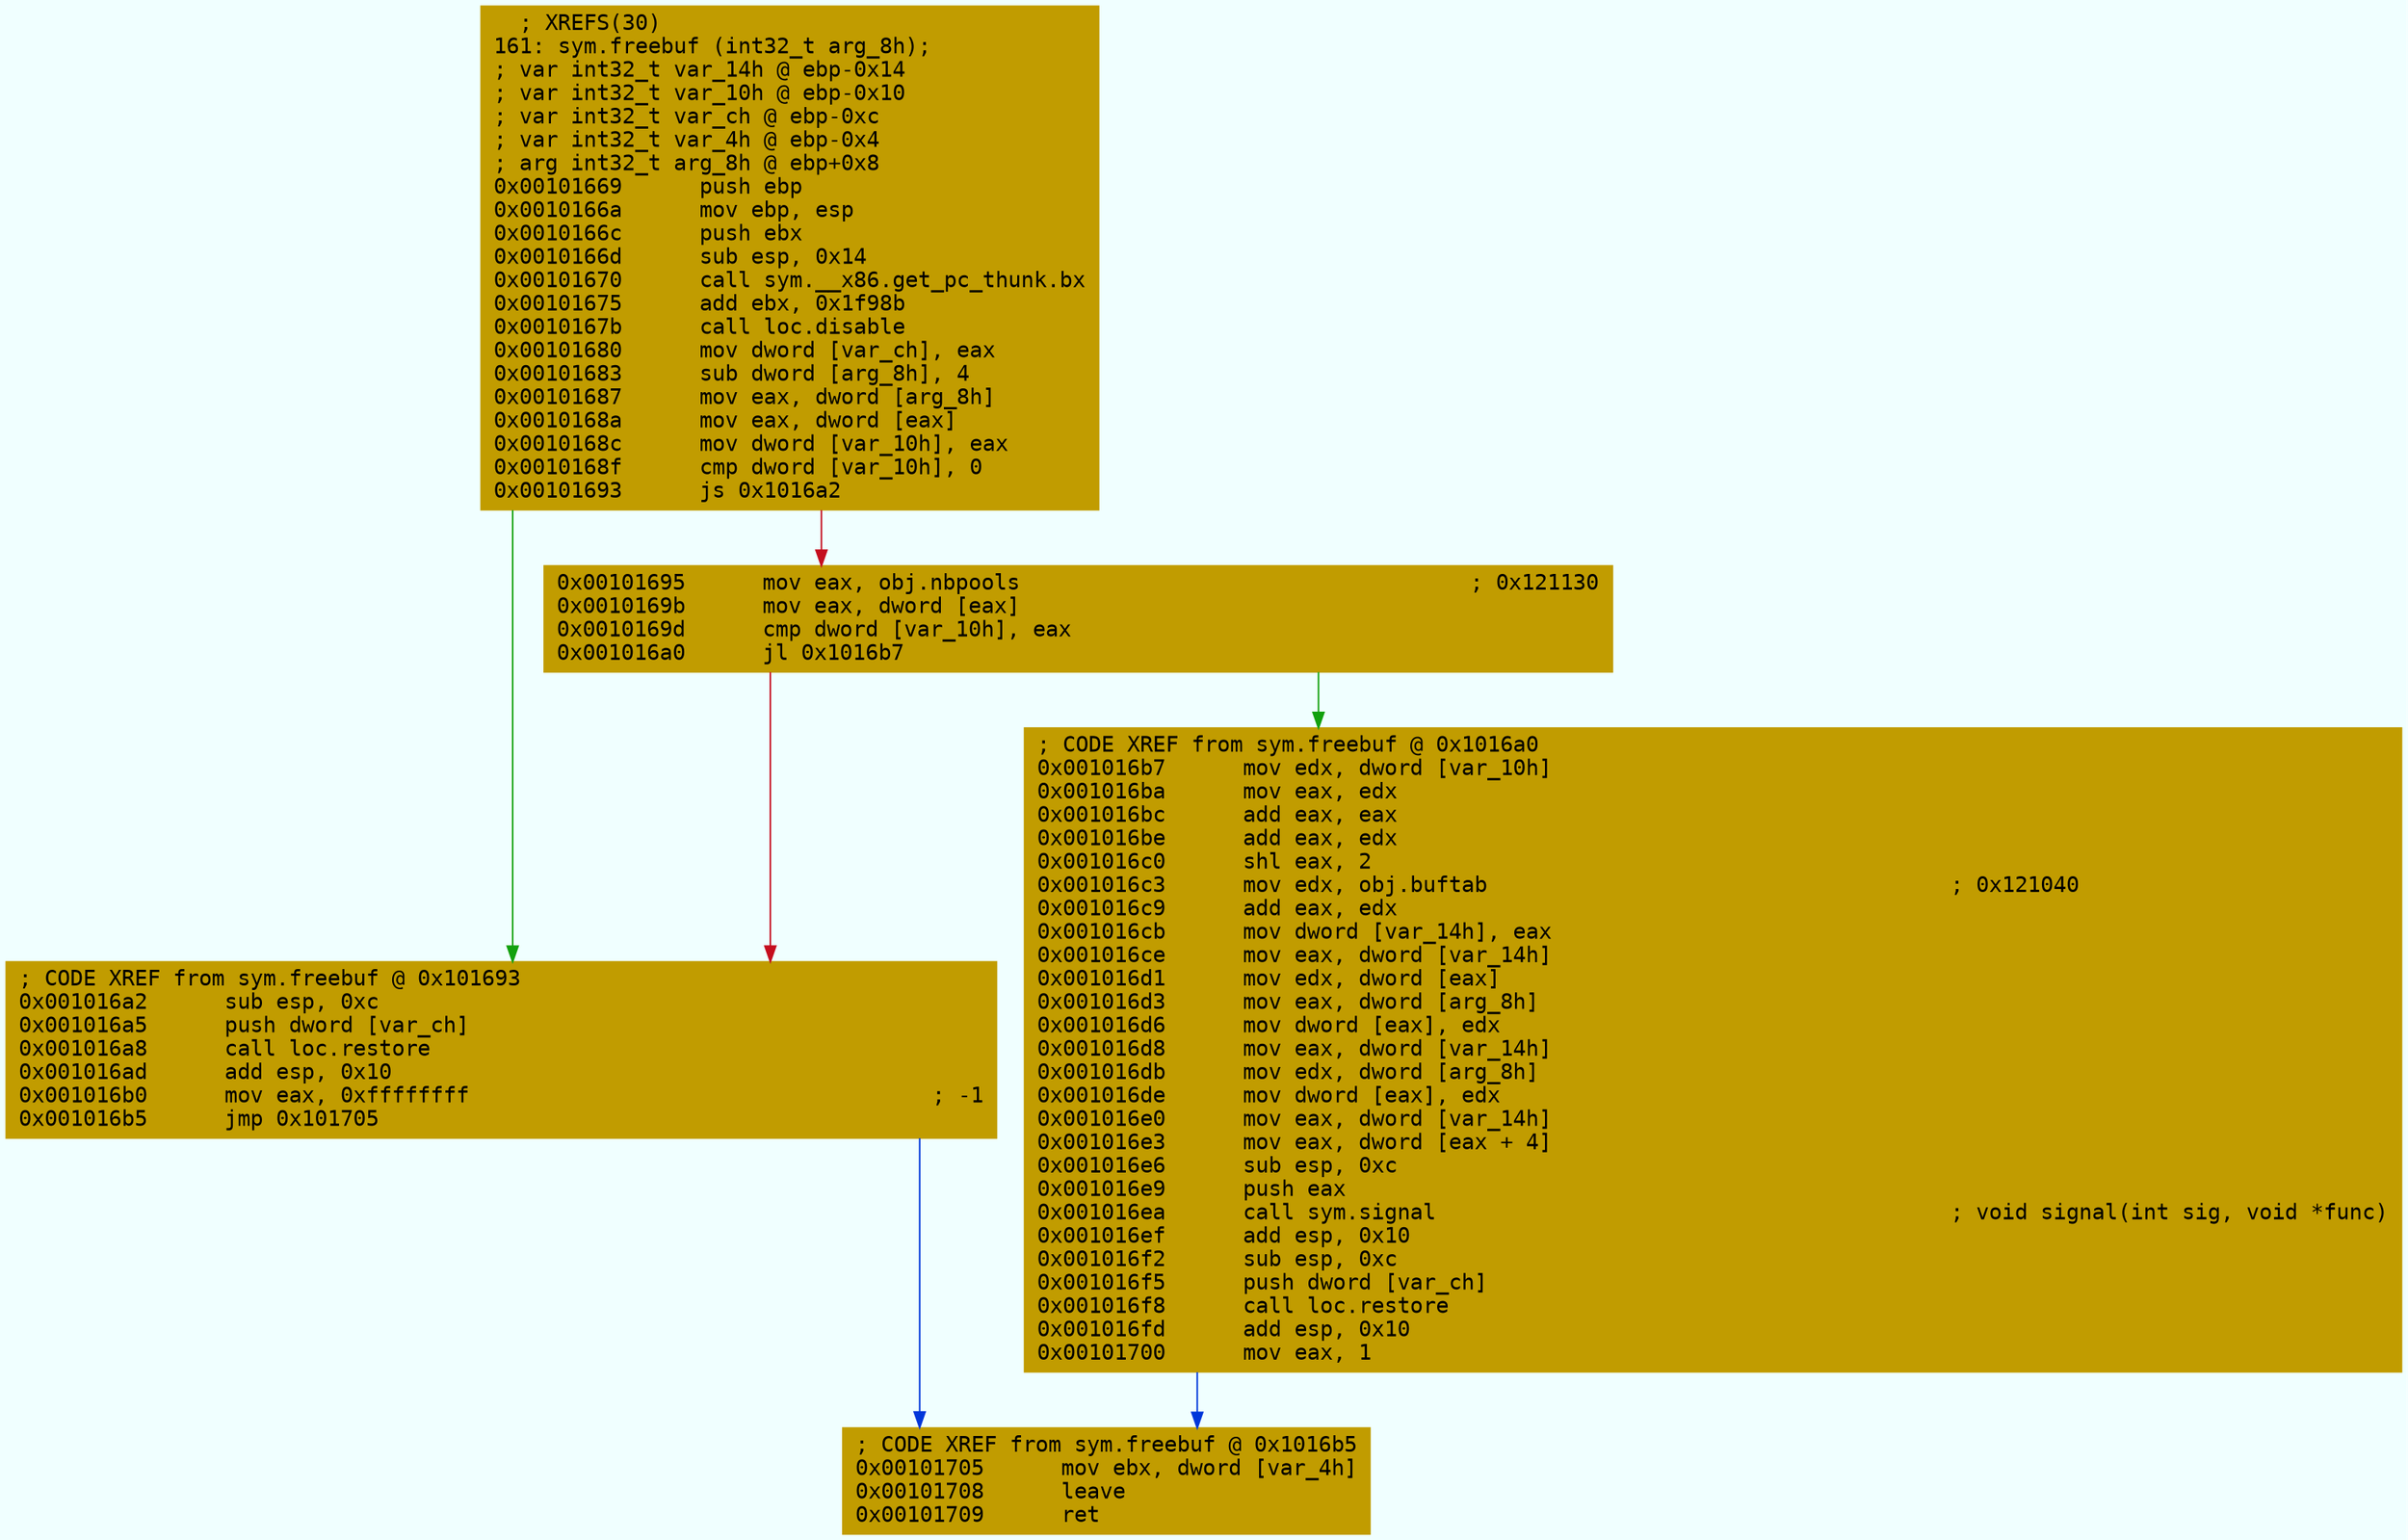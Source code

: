 digraph code {
	graph [bgcolor=azure fontsize=8 fontname="Courier" splines="ortho"];
	node [fillcolor=gray style=filled shape=box];
	edge [arrowhead="normal"];
	"0x00101669" [URL="sym.freebuf/0x00101669", fillcolor="#c19c00",color="#c19c00", fontname="Courier",label="  ; XREFS(30)\l161: sym.freebuf (int32_t arg_8h);\l; var int32_t var_14h @ ebp-0x14\l; var int32_t var_10h @ ebp-0x10\l; var int32_t var_ch @ ebp-0xc\l; var int32_t var_4h @ ebp-0x4\l; arg int32_t arg_8h @ ebp+0x8\l0x00101669      push ebp\l0x0010166a      mov ebp, esp\l0x0010166c      push ebx\l0x0010166d      sub esp, 0x14\l0x00101670      call sym.__x86.get_pc_thunk.bx\l0x00101675      add ebx, 0x1f98b\l0x0010167b      call loc.disable\l0x00101680      mov dword [var_ch], eax\l0x00101683      sub dword [arg_8h], 4\l0x00101687      mov eax, dword [arg_8h]\l0x0010168a      mov eax, dword [eax]\l0x0010168c      mov dword [var_10h], eax\l0x0010168f      cmp dword [var_10h], 0\l0x00101693      js 0x1016a2\l"]
	"0x00101695" [URL="sym.freebuf/0x00101695", fillcolor="#c19c00",color="#c19c00", fontname="Courier",label="0x00101695      mov eax, obj.nbpools                                   ; 0x121130\l0x0010169b      mov eax, dword [eax]\l0x0010169d      cmp dword [var_10h], eax\l0x001016a0      jl 0x1016b7\l"]
	"0x001016a2" [URL="sym.freebuf/0x001016a2", fillcolor="#c19c00",color="#c19c00", fontname="Courier",label="; CODE XREF from sym.freebuf @ 0x101693\l0x001016a2      sub esp, 0xc\l0x001016a5      push dword [var_ch]\l0x001016a8      call loc.restore\l0x001016ad      add esp, 0x10\l0x001016b0      mov eax, 0xffffffff                                    ; -1\l0x001016b5      jmp 0x101705\l"]
	"0x001016b7" [URL="sym.freebuf/0x001016b7", fillcolor="#c19c00",color="#c19c00", fontname="Courier",label="; CODE XREF from sym.freebuf @ 0x1016a0\l0x001016b7      mov edx, dword [var_10h]\l0x001016ba      mov eax, edx\l0x001016bc      add eax, eax\l0x001016be      add eax, edx\l0x001016c0      shl eax, 2\l0x001016c3      mov edx, obj.buftab                                    ; 0x121040\l0x001016c9      add eax, edx\l0x001016cb      mov dword [var_14h], eax\l0x001016ce      mov eax, dword [var_14h]\l0x001016d1      mov edx, dword [eax]\l0x001016d3      mov eax, dword [arg_8h]\l0x001016d6      mov dword [eax], edx\l0x001016d8      mov eax, dword [var_14h]\l0x001016db      mov edx, dword [arg_8h]\l0x001016de      mov dword [eax], edx\l0x001016e0      mov eax, dword [var_14h]\l0x001016e3      mov eax, dword [eax + 4]\l0x001016e6      sub esp, 0xc\l0x001016e9      push eax\l0x001016ea      call sym.signal                                        ; void signal(int sig, void *func)\l0x001016ef      add esp, 0x10\l0x001016f2      sub esp, 0xc\l0x001016f5      push dword [var_ch]\l0x001016f8      call loc.restore\l0x001016fd      add esp, 0x10\l0x00101700      mov eax, 1\l"]
	"0x00101705" [URL="sym.freebuf/0x00101705", fillcolor="#c19c00",color="#c19c00", fontname="Courier",label="; CODE XREF from sym.freebuf @ 0x1016b5\l0x00101705      mov ebx, dword [var_4h]\l0x00101708      leave\l0x00101709      ret\l"]
        "0x00101669" -> "0x001016a2" [color="#13a10e"];
        "0x00101669" -> "0x00101695" [color="#c50f1f"];
        "0x00101695" -> "0x001016b7" [color="#13a10e"];
        "0x00101695" -> "0x001016a2" [color="#c50f1f"];
        "0x001016a2" -> "0x00101705" [color="#0037da"];
        "0x001016b7" -> "0x00101705" [color="#0037da"];
}
